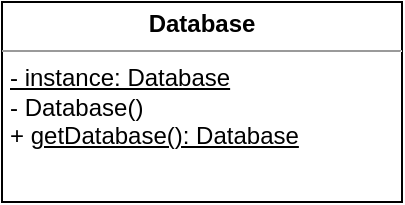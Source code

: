 <mxfile version="20.6.0" type="device"><diagram id="iIgPSo-WZfzhlniSzFI-" name="Page-1"><mxGraphModel dx="474" dy="308" grid="1" gridSize="10" guides="1" tooltips="1" connect="1" arrows="1" fold="1" page="1" pageScale="1" pageWidth="850" pageHeight="1100" math="0" shadow="0"><root><mxCell id="0"/><mxCell id="1" parent="0"/><mxCell id="U7D3k2Auy7qN48vAYN83-1" value="&lt;p style=&quot;margin:0px;margin-top:4px;text-align:center;&quot;&gt;&lt;b&gt;Database&lt;/b&gt;&lt;/p&gt;&lt;hr size=&quot;1&quot;&gt;&lt;p style=&quot;margin:0px;margin-left:4px;&quot;&gt;&lt;/p&gt;&lt;p style=&quot;margin:0px;margin-left:4px;&quot;&gt;&lt;u&gt;- instance: Database&lt;/u&gt;&lt;/p&gt;&lt;p style=&quot;margin:0px;margin-left:4px;&quot;&gt;- Database()&lt;/p&gt;&lt;p style=&quot;margin:0px;margin-left:4px;&quot;&gt;+ &lt;u&gt;getDatabase(): Database&lt;/u&gt;&lt;/p&gt;" style="verticalAlign=top;align=left;overflow=fill;fontSize=12;fontFamily=Helvetica;html=1;" parent="1" vertex="1"><mxGeometry x="240" y="220" width="200" height="100" as="geometry"/></mxCell></root></mxGraphModel></diagram></mxfile>